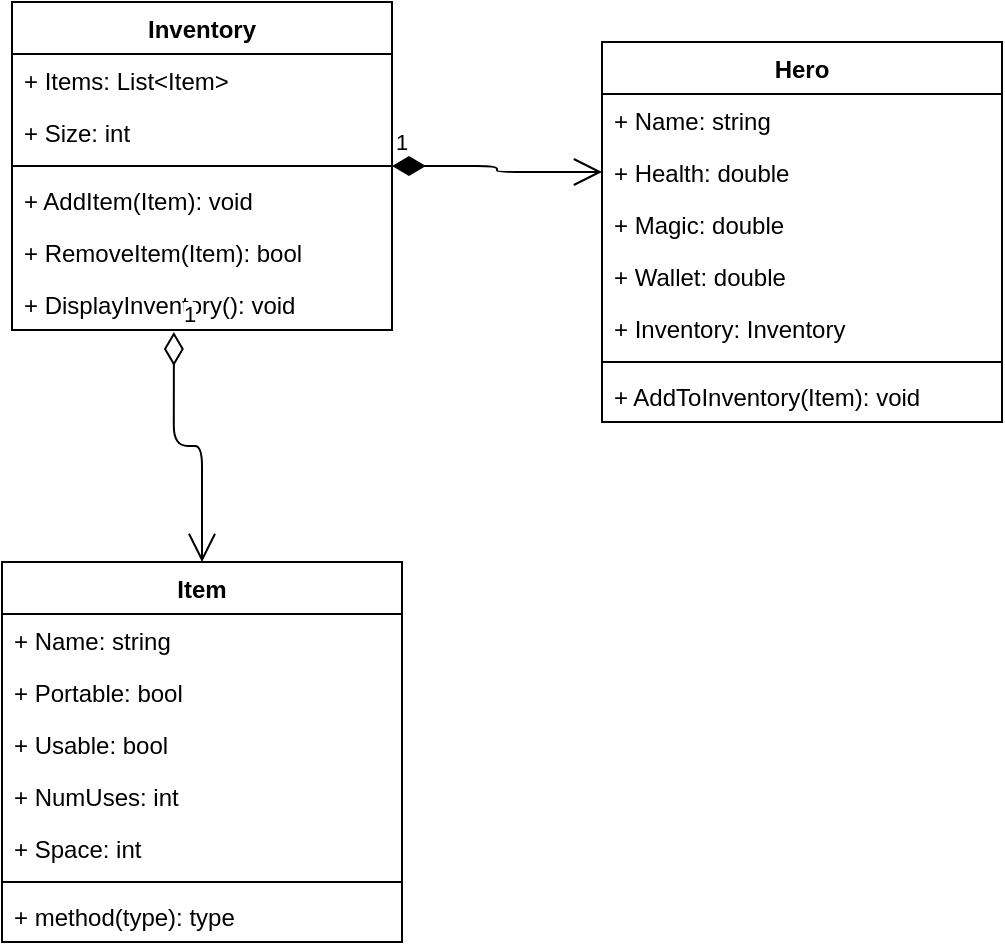 <mxfile version="14.1.8" type="github"><diagram id="n9hLaAeXBNigaF92vR2f" name="Page-1"><mxGraphModel dx="1055" dy="644" grid="1" gridSize="10" guides="1" tooltips="1" connect="1" arrows="1" fold="1" page="1" pageScale="1" pageWidth="850" pageHeight="1100" math="0" shadow="0"><root><mxCell id="0"/><mxCell id="1" parent="0"/><mxCell id="Ogo-pfkvpsK8Mtq-FEgO-1" value="Hero" style="swimlane;fontStyle=1;align=center;verticalAlign=top;childLayout=stackLayout;horizontal=1;startSize=26;horizontalStack=0;resizeParent=1;resizeParentMax=0;resizeLast=0;collapsible=1;marginBottom=0;" vertex="1" parent="1"><mxGeometry x="370" y="70" width="200" height="190" as="geometry"/></mxCell><mxCell id="Ogo-pfkvpsK8Mtq-FEgO-2" value="+ Name: string&#10;" style="text;strokeColor=none;fillColor=none;align=left;verticalAlign=top;spacingLeft=4;spacingRight=4;overflow=hidden;rotatable=0;points=[[0,0.5],[1,0.5]];portConstraint=eastwest;" vertex="1" parent="Ogo-pfkvpsK8Mtq-FEgO-1"><mxGeometry y="26" width="200" height="26" as="geometry"/></mxCell><mxCell id="Ogo-pfkvpsK8Mtq-FEgO-25" value="+ Health: double" style="text;strokeColor=none;fillColor=none;align=left;verticalAlign=top;spacingLeft=4;spacingRight=4;overflow=hidden;rotatable=0;points=[[0,0.5],[1,0.5]];portConstraint=eastwest;" vertex="1" parent="Ogo-pfkvpsK8Mtq-FEgO-1"><mxGeometry y="52" width="200" height="26" as="geometry"/></mxCell><mxCell id="Ogo-pfkvpsK8Mtq-FEgO-26" value="+ Magic: double" style="text;strokeColor=none;fillColor=none;align=left;verticalAlign=top;spacingLeft=4;spacingRight=4;overflow=hidden;rotatable=0;points=[[0,0.5],[1,0.5]];portConstraint=eastwest;" vertex="1" parent="Ogo-pfkvpsK8Mtq-FEgO-1"><mxGeometry y="78" width="200" height="26" as="geometry"/></mxCell><mxCell id="Ogo-pfkvpsK8Mtq-FEgO-27" value="+ Wallet: double" style="text;strokeColor=none;fillColor=none;align=left;verticalAlign=top;spacingLeft=4;spacingRight=4;overflow=hidden;rotatable=0;points=[[0,0.5],[1,0.5]];portConstraint=eastwest;" vertex="1" parent="Ogo-pfkvpsK8Mtq-FEgO-1"><mxGeometry y="104" width="200" height="26" as="geometry"/></mxCell><mxCell id="Ogo-pfkvpsK8Mtq-FEgO-28" value="+ Inventory: Inventory" style="text;strokeColor=none;fillColor=none;align=left;verticalAlign=top;spacingLeft=4;spacingRight=4;overflow=hidden;rotatable=0;points=[[0,0.5],[1,0.5]];portConstraint=eastwest;" vertex="1" parent="Ogo-pfkvpsK8Mtq-FEgO-1"><mxGeometry y="130" width="200" height="26" as="geometry"/></mxCell><mxCell id="Ogo-pfkvpsK8Mtq-FEgO-3" value="" style="line;strokeWidth=1;fillColor=none;align=left;verticalAlign=middle;spacingTop=-1;spacingLeft=3;spacingRight=3;rotatable=0;labelPosition=right;points=[];portConstraint=eastwest;" vertex="1" parent="Ogo-pfkvpsK8Mtq-FEgO-1"><mxGeometry y="156" width="200" height="8" as="geometry"/></mxCell><mxCell id="Ogo-pfkvpsK8Mtq-FEgO-4" value="+ AddToInventory(Item): void" style="text;strokeColor=none;fillColor=none;align=left;verticalAlign=top;spacingLeft=4;spacingRight=4;overflow=hidden;rotatable=0;points=[[0,0.5],[1,0.5]];portConstraint=eastwest;" vertex="1" parent="Ogo-pfkvpsK8Mtq-FEgO-1"><mxGeometry y="164" width="200" height="26" as="geometry"/></mxCell><mxCell id="Ogo-pfkvpsK8Mtq-FEgO-5" value="Inventory" style="swimlane;fontStyle=1;align=center;verticalAlign=top;childLayout=stackLayout;horizontal=1;startSize=26;horizontalStack=0;resizeParent=1;resizeParentMax=0;resizeLast=0;collapsible=1;marginBottom=0;" vertex="1" parent="1"><mxGeometry x="75" y="50" width="190" height="164" as="geometry"/></mxCell><mxCell id="Ogo-pfkvpsK8Mtq-FEgO-6" value="+ Items: List&lt;Item&gt;" style="text;strokeColor=none;fillColor=none;align=left;verticalAlign=top;spacingLeft=4;spacingRight=4;overflow=hidden;rotatable=0;points=[[0,0.5],[1,0.5]];portConstraint=eastwest;" vertex="1" parent="Ogo-pfkvpsK8Mtq-FEgO-5"><mxGeometry y="26" width="190" height="26" as="geometry"/></mxCell><mxCell id="Ogo-pfkvpsK8Mtq-FEgO-22" value="+ Size: int" style="text;strokeColor=none;fillColor=none;align=left;verticalAlign=top;spacingLeft=4;spacingRight=4;overflow=hidden;rotatable=0;points=[[0,0.5],[1,0.5]];portConstraint=eastwest;" vertex="1" parent="Ogo-pfkvpsK8Mtq-FEgO-5"><mxGeometry y="52" width="190" height="26" as="geometry"/></mxCell><mxCell id="Ogo-pfkvpsK8Mtq-FEgO-7" value="" style="line;strokeWidth=1;fillColor=none;align=left;verticalAlign=middle;spacingTop=-1;spacingLeft=3;spacingRight=3;rotatable=0;labelPosition=right;points=[];portConstraint=eastwest;" vertex="1" parent="Ogo-pfkvpsK8Mtq-FEgO-5"><mxGeometry y="78" width="190" height="8" as="geometry"/></mxCell><mxCell id="Ogo-pfkvpsK8Mtq-FEgO-8" value="+ AddItem(Item): void" style="text;strokeColor=none;fillColor=none;align=left;verticalAlign=top;spacingLeft=4;spacingRight=4;overflow=hidden;rotatable=0;points=[[0,0.5],[1,0.5]];portConstraint=eastwest;" vertex="1" parent="Ogo-pfkvpsK8Mtq-FEgO-5"><mxGeometry y="86" width="190" height="26" as="geometry"/></mxCell><mxCell id="Ogo-pfkvpsK8Mtq-FEgO-21" value="+ RemoveItem(Item): bool" style="text;strokeColor=none;fillColor=none;align=left;verticalAlign=top;spacingLeft=4;spacingRight=4;overflow=hidden;rotatable=0;points=[[0,0.5],[1,0.5]];portConstraint=eastwest;" vertex="1" parent="Ogo-pfkvpsK8Mtq-FEgO-5"><mxGeometry y="112" width="190" height="26" as="geometry"/></mxCell><mxCell id="Ogo-pfkvpsK8Mtq-FEgO-23" value="+ DisplayInventory(): void" style="text;strokeColor=none;fillColor=none;align=left;verticalAlign=top;spacingLeft=4;spacingRight=4;overflow=hidden;rotatable=0;points=[[0,0.5],[1,0.5]];portConstraint=eastwest;" vertex="1" parent="Ogo-pfkvpsK8Mtq-FEgO-5"><mxGeometry y="138" width="190" height="26" as="geometry"/></mxCell><mxCell id="Ogo-pfkvpsK8Mtq-FEgO-9" value="Item" style="swimlane;fontStyle=1;align=center;verticalAlign=top;childLayout=stackLayout;horizontal=1;startSize=26;horizontalStack=0;resizeParent=1;resizeParentMax=0;resizeLast=0;collapsible=1;marginBottom=0;" vertex="1" parent="1"><mxGeometry x="70" y="330" width="200" height="190" as="geometry"/></mxCell><mxCell id="Ogo-pfkvpsK8Mtq-FEgO-10" value="+ Name: string&#10;" style="text;strokeColor=none;fillColor=none;align=left;verticalAlign=top;spacingLeft=4;spacingRight=4;overflow=hidden;rotatable=0;points=[[0,0.5],[1,0.5]];portConstraint=eastwest;" vertex="1" parent="Ogo-pfkvpsK8Mtq-FEgO-9"><mxGeometry y="26" width="200" height="26" as="geometry"/></mxCell><mxCell id="Ogo-pfkvpsK8Mtq-FEgO-13" value="+ Portable: bool" style="text;strokeColor=none;fillColor=none;align=left;verticalAlign=top;spacingLeft=4;spacingRight=4;overflow=hidden;rotatable=0;points=[[0,0.5],[1,0.5]];portConstraint=eastwest;" vertex="1" parent="Ogo-pfkvpsK8Mtq-FEgO-9"><mxGeometry y="52" width="200" height="26" as="geometry"/></mxCell><mxCell id="Ogo-pfkvpsK8Mtq-FEgO-14" value="+ Usable: bool" style="text;strokeColor=none;fillColor=none;align=left;verticalAlign=top;spacingLeft=4;spacingRight=4;overflow=hidden;rotatable=0;points=[[0,0.5],[1,0.5]];portConstraint=eastwest;" vertex="1" parent="Ogo-pfkvpsK8Mtq-FEgO-9"><mxGeometry y="78" width="200" height="26" as="geometry"/></mxCell><mxCell id="Ogo-pfkvpsK8Mtq-FEgO-15" value="+ NumUses: int" style="text;strokeColor=none;fillColor=none;align=left;verticalAlign=top;spacingLeft=4;spacingRight=4;overflow=hidden;rotatable=0;points=[[0,0.5],[1,0.5]];portConstraint=eastwest;" vertex="1" parent="Ogo-pfkvpsK8Mtq-FEgO-9"><mxGeometry y="104" width="200" height="26" as="geometry"/></mxCell><mxCell id="Ogo-pfkvpsK8Mtq-FEgO-16" value="+ Space: int" style="text;strokeColor=none;fillColor=none;align=left;verticalAlign=top;spacingLeft=4;spacingRight=4;overflow=hidden;rotatable=0;points=[[0,0.5],[1,0.5]];portConstraint=eastwest;" vertex="1" parent="Ogo-pfkvpsK8Mtq-FEgO-9"><mxGeometry y="130" width="200" height="26" as="geometry"/></mxCell><mxCell id="Ogo-pfkvpsK8Mtq-FEgO-11" value="" style="line;strokeWidth=1;fillColor=none;align=left;verticalAlign=middle;spacingTop=-1;spacingLeft=3;spacingRight=3;rotatable=0;labelPosition=right;points=[];portConstraint=eastwest;" vertex="1" parent="Ogo-pfkvpsK8Mtq-FEgO-9"><mxGeometry y="156" width="200" height="8" as="geometry"/></mxCell><mxCell id="Ogo-pfkvpsK8Mtq-FEgO-12" value="+ method(type): type" style="text;strokeColor=none;fillColor=none;align=left;verticalAlign=top;spacingLeft=4;spacingRight=4;overflow=hidden;rotatable=0;points=[[0,0.5],[1,0.5]];portConstraint=eastwest;" vertex="1" parent="Ogo-pfkvpsK8Mtq-FEgO-9"><mxGeometry y="164" width="200" height="26" as="geometry"/></mxCell><mxCell id="Ogo-pfkvpsK8Mtq-FEgO-29" value="1" style="endArrow=open;html=1;endSize=12;startArrow=diamondThin;startSize=14;startFill=1;edgeStyle=orthogonalEdgeStyle;align=left;verticalAlign=bottom;entryX=0;entryY=0.5;entryDx=0;entryDy=0;" edge="1" parent="1" source="Ogo-pfkvpsK8Mtq-FEgO-7" target="Ogo-pfkvpsK8Mtq-FEgO-25"><mxGeometry x="-1" y="3" relative="1" as="geometry"><mxPoint x="350" y="320" as="sourcePoint"/><mxPoint x="440" y="450" as="targetPoint"/></mxGeometry></mxCell><mxCell id="Ogo-pfkvpsK8Mtq-FEgO-30" value="1" style="endArrow=open;html=1;endSize=12;startArrow=diamondThin;startSize=14;startFill=0;edgeStyle=orthogonalEdgeStyle;align=left;verticalAlign=bottom;exitX=0.426;exitY=1.038;exitDx=0;exitDy=0;exitPerimeter=0;entryX=0.5;entryY=0;entryDx=0;entryDy=0;" edge="1" parent="1" source="Ogo-pfkvpsK8Mtq-FEgO-23" target="Ogo-pfkvpsK8Mtq-FEgO-9"><mxGeometry x="-1" y="3" relative="1" as="geometry"><mxPoint x="260" y="320" as="sourcePoint"/><mxPoint x="420" y="320" as="targetPoint"/></mxGeometry></mxCell></root></mxGraphModel></diagram></mxfile>